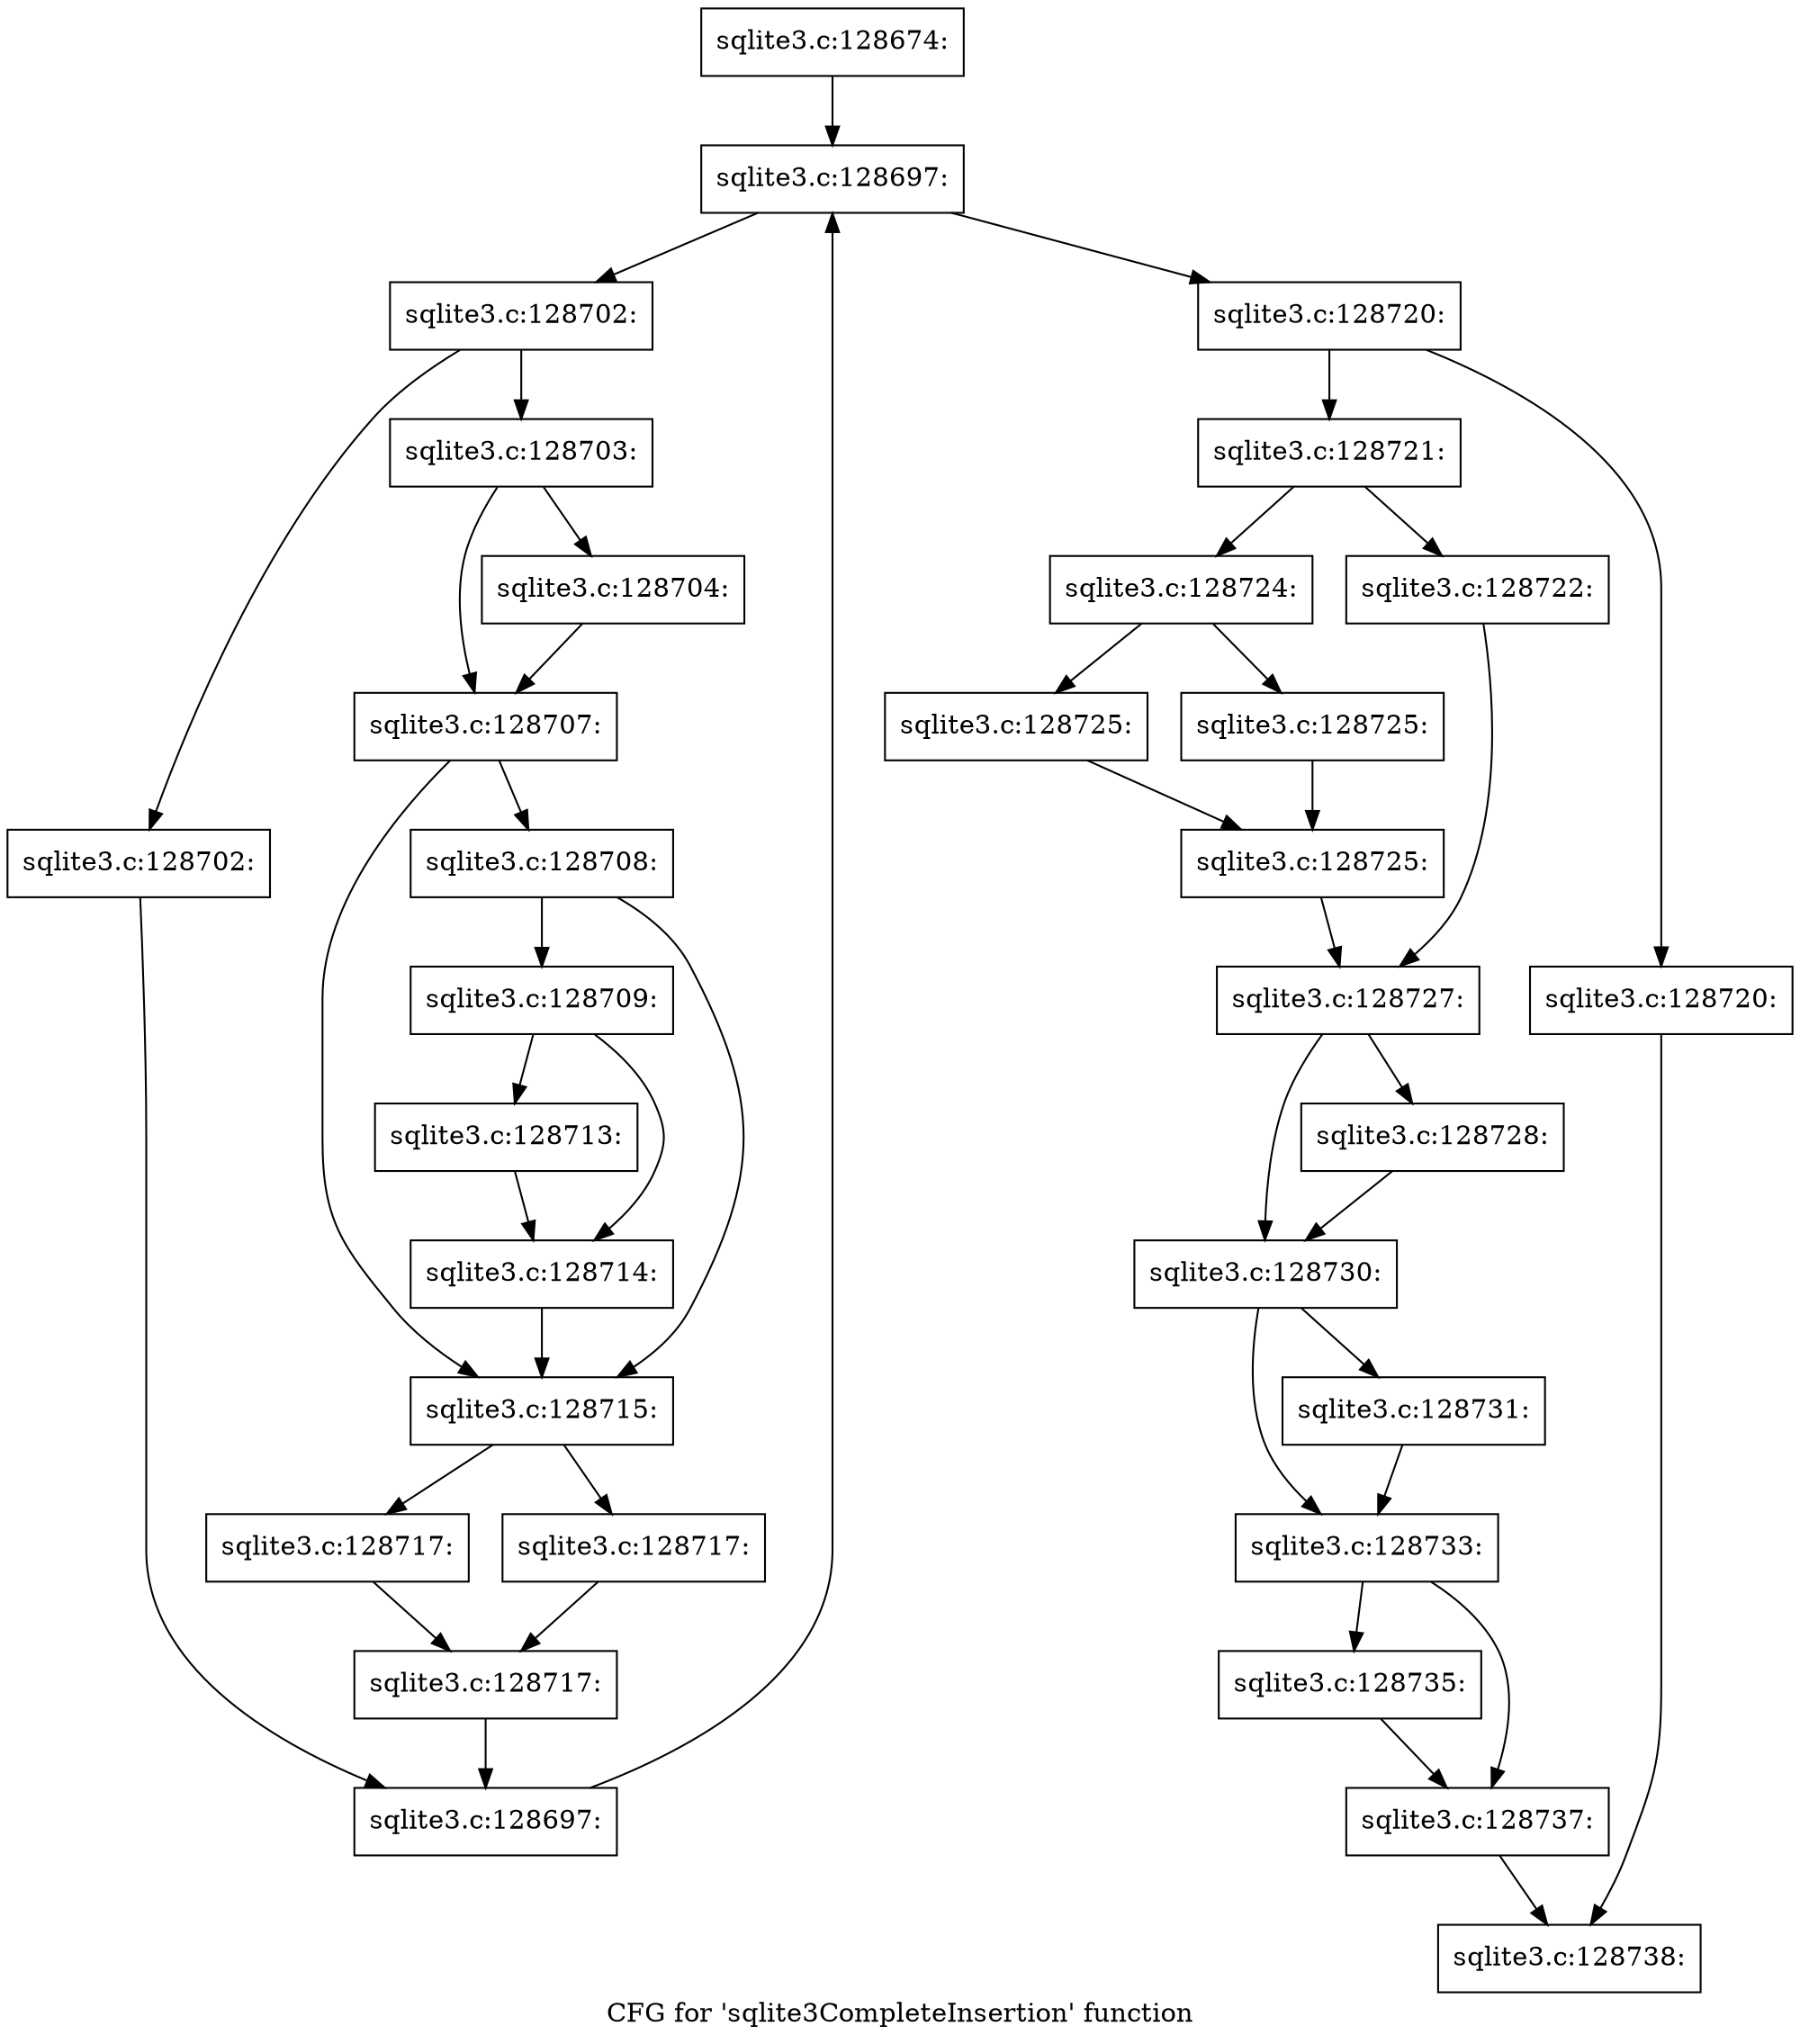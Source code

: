 digraph "CFG for 'sqlite3CompleteInsertion' function" {
	label="CFG for 'sqlite3CompleteInsertion' function";

	Node0x55c0f9fbbad0 [shape=record,label="{sqlite3.c:128674:}"];
	Node0x55c0f9fbbad0 -> Node0x55c0f9fc4e40;
	Node0x55c0f9fc4e40 [shape=record,label="{sqlite3.c:128697:}"];
	Node0x55c0f9fc4e40 -> Node0x55c0f9fc5060;
	Node0x55c0f9fc4e40 -> Node0x55c0f9fc4970;
	Node0x55c0f9fc5060 [shape=record,label="{sqlite3.c:128702:}"];
	Node0x55c0f9fc5060 -> Node0x55c0f9fc53d0;
	Node0x55c0f9fc5060 -> Node0x55c0f9fc5420;
	Node0x55c0f9fc53d0 [shape=record,label="{sqlite3.c:128702:}"];
	Node0x55c0f9fc53d0 -> Node0x55c0f9fc4fd0;
	Node0x55c0f9fc5420 [shape=record,label="{sqlite3.c:128703:}"];
	Node0x55c0f9fc5420 -> Node0x55c0f9fc5a40;
	Node0x55c0f9fc5420 -> Node0x55c0f9fc5a90;
	Node0x55c0f9fc5a40 [shape=record,label="{sqlite3.c:128704:}"];
	Node0x55c0f9fc5a40 -> Node0x55c0f9fc5a90;
	Node0x55c0f9fc5a90 [shape=record,label="{sqlite3.c:128707:}"];
	Node0x55c0f9fc5a90 -> Node0x55c0f9fc6c30;
	Node0x55c0f9fc5a90 -> Node0x55c0f9fc6be0;
	Node0x55c0f9fc6c30 [shape=record,label="{sqlite3.c:128708:}"];
	Node0x55c0f9fc6c30 -> Node0x55c0f9fc6be0;
	Node0x55c0f9fc6c30 -> Node0x55c0f9fc6b90;
	Node0x55c0f9fc6b90 [shape=record,label="{sqlite3.c:128709:}"];
	Node0x55c0f9fc6b90 -> Node0x55c0f9fc7d00;
	Node0x55c0f9fc6b90 -> Node0x55c0f9fc7d50;
	Node0x55c0f9fc7d00 [shape=record,label="{sqlite3.c:128713:}"];
	Node0x55c0f9fc7d00 -> Node0x55c0f9fc7d50;
	Node0x55c0f9fc7d50 [shape=record,label="{sqlite3.c:128714:}"];
	Node0x55c0f9fc7d50 -> Node0x55c0f9fc6be0;
	Node0x55c0f9fc6be0 [shape=record,label="{sqlite3.c:128715:}"];
	Node0x55c0f9fc6be0 -> Node0x55c0f9fc8bf0;
	Node0x55c0f9fc6be0 -> Node0x55c0f9fc8c40;
	Node0x55c0f9fc8bf0 [shape=record,label="{sqlite3.c:128717:}"];
	Node0x55c0f9fc8bf0 -> Node0x55c0f9fc8c90;
	Node0x55c0f9fc8c40 [shape=record,label="{sqlite3.c:128717:}"];
	Node0x55c0f9fc8c40 -> Node0x55c0f9fc8c90;
	Node0x55c0f9fc8c90 [shape=record,label="{sqlite3.c:128717:}"];
	Node0x55c0f9fc8c90 -> Node0x55c0f9fc4fd0;
	Node0x55c0f9fc4fd0 [shape=record,label="{sqlite3.c:128697:}"];
	Node0x55c0f9fc4fd0 -> Node0x55c0f9fc4e40;
	Node0x55c0f9fc4970 [shape=record,label="{sqlite3.c:128720:}"];
	Node0x55c0f9fc4970 -> Node0x55c0f9fca480;
	Node0x55c0f9fc4970 -> Node0x55c0f9fc97f0;
	Node0x55c0f9fc97f0 [shape=record,label="{sqlite3.c:128720:}"];
	Node0x55c0f9fc97f0 -> Node0x55c0f9fbdd70;
	Node0x55c0f9fca480 [shape=record,label="{sqlite3.c:128721:}"];
	Node0x55c0f9fca480 -> Node0x55c0f9fca970;
	Node0x55c0f9fca480 -> Node0x55c0f9fcaa10;
	Node0x55c0f9fca970 [shape=record,label="{sqlite3.c:128722:}"];
	Node0x55c0f9fca970 -> Node0x55c0f9fca9c0;
	Node0x55c0f9fcaa10 [shape=record,label="{sqlite3.c:128724:}"];
	Node0x55c0f9fcaa10 -> Node0x55c0f9fcb250;
	Node0x55c0f9fcaa10 -> Node0x55c0f9fcb2a0;
	Node0x55c0f9fcb250 [shape=record,label="{sqlite3.c:128725:}"];
	Node0x55c0f9fcb250 -> Node0x55c0f9fcb2f0;
	Node0x55c0f9fcb2a0 [shape=record,label="{sqlite3.c:128725:}"];
	Node0x55c0f9fcb2a0 -> Node0x55c0f9fcb2f0;
	Node0x55c0f9fcb2f0 [shape=record,label="{sqlite3.c:128725:}"];
	Node0x55c0f9fcb2f0 -> Node0x55c0f9fca9c0;
	Node0x55c0f9fca9c0 [shape=record,label="{sqlite3.c:128727:}"];
	Node0x55c0f9fca9c0 -> Node0x55c0f9fcbb60;
	Node0x55c0f9fca9c0 -> Node0x55c0f9fcbbb0;
	Node0x55c0f9fcbb60 [shape=record,label="{sqlite3.c:128728:}"];
	Node0x55c0f9fcbb60 -> Node0x55c0f9fcbbb0;
	Node0x55c0f9fcbbb0 [shape=record,label="{sqlite3.c:128730:}"];
	Node0x55c0f9fcbbb0 -> Node0x55c0f9fcc2c0;
	Node0x55c0f9fcbbb0 -> Node0x55c0f9fcc310;
	Node0x55c0f9fcc2c0 [shape=record,label="{sqlite3.c:128731:}"];
	Node0x55c0f9fcc2c0 -> Node0x55c0f9fcc310;
	Node0x55c0f9fcc310 [shape=record,label="{sqlite3.c:128733:}"];
	Node0x55c0f9fcc310 -> Node0x55c0f9fccf70;
	Node0x55c0f9fcc310 -> Node0x55c0f9fcce80;
	Node0x55c0f9fcce80 [shape=record,label="{sqlite3.c:128735:}"];
	Node0x55c0f9fcce80 -> Node0x55c0f9fccf70;
	Node0x55c0f9fccf70 [shape=record,label="{sqlite3.c:128737:}"];
	Node0x55c0f9fccf70 -> Node0x55c0f9fbdd70;
	Node0x55c0f9fbdd70 [shape=record,label="{sqlite3.c:128738:}"];
}
